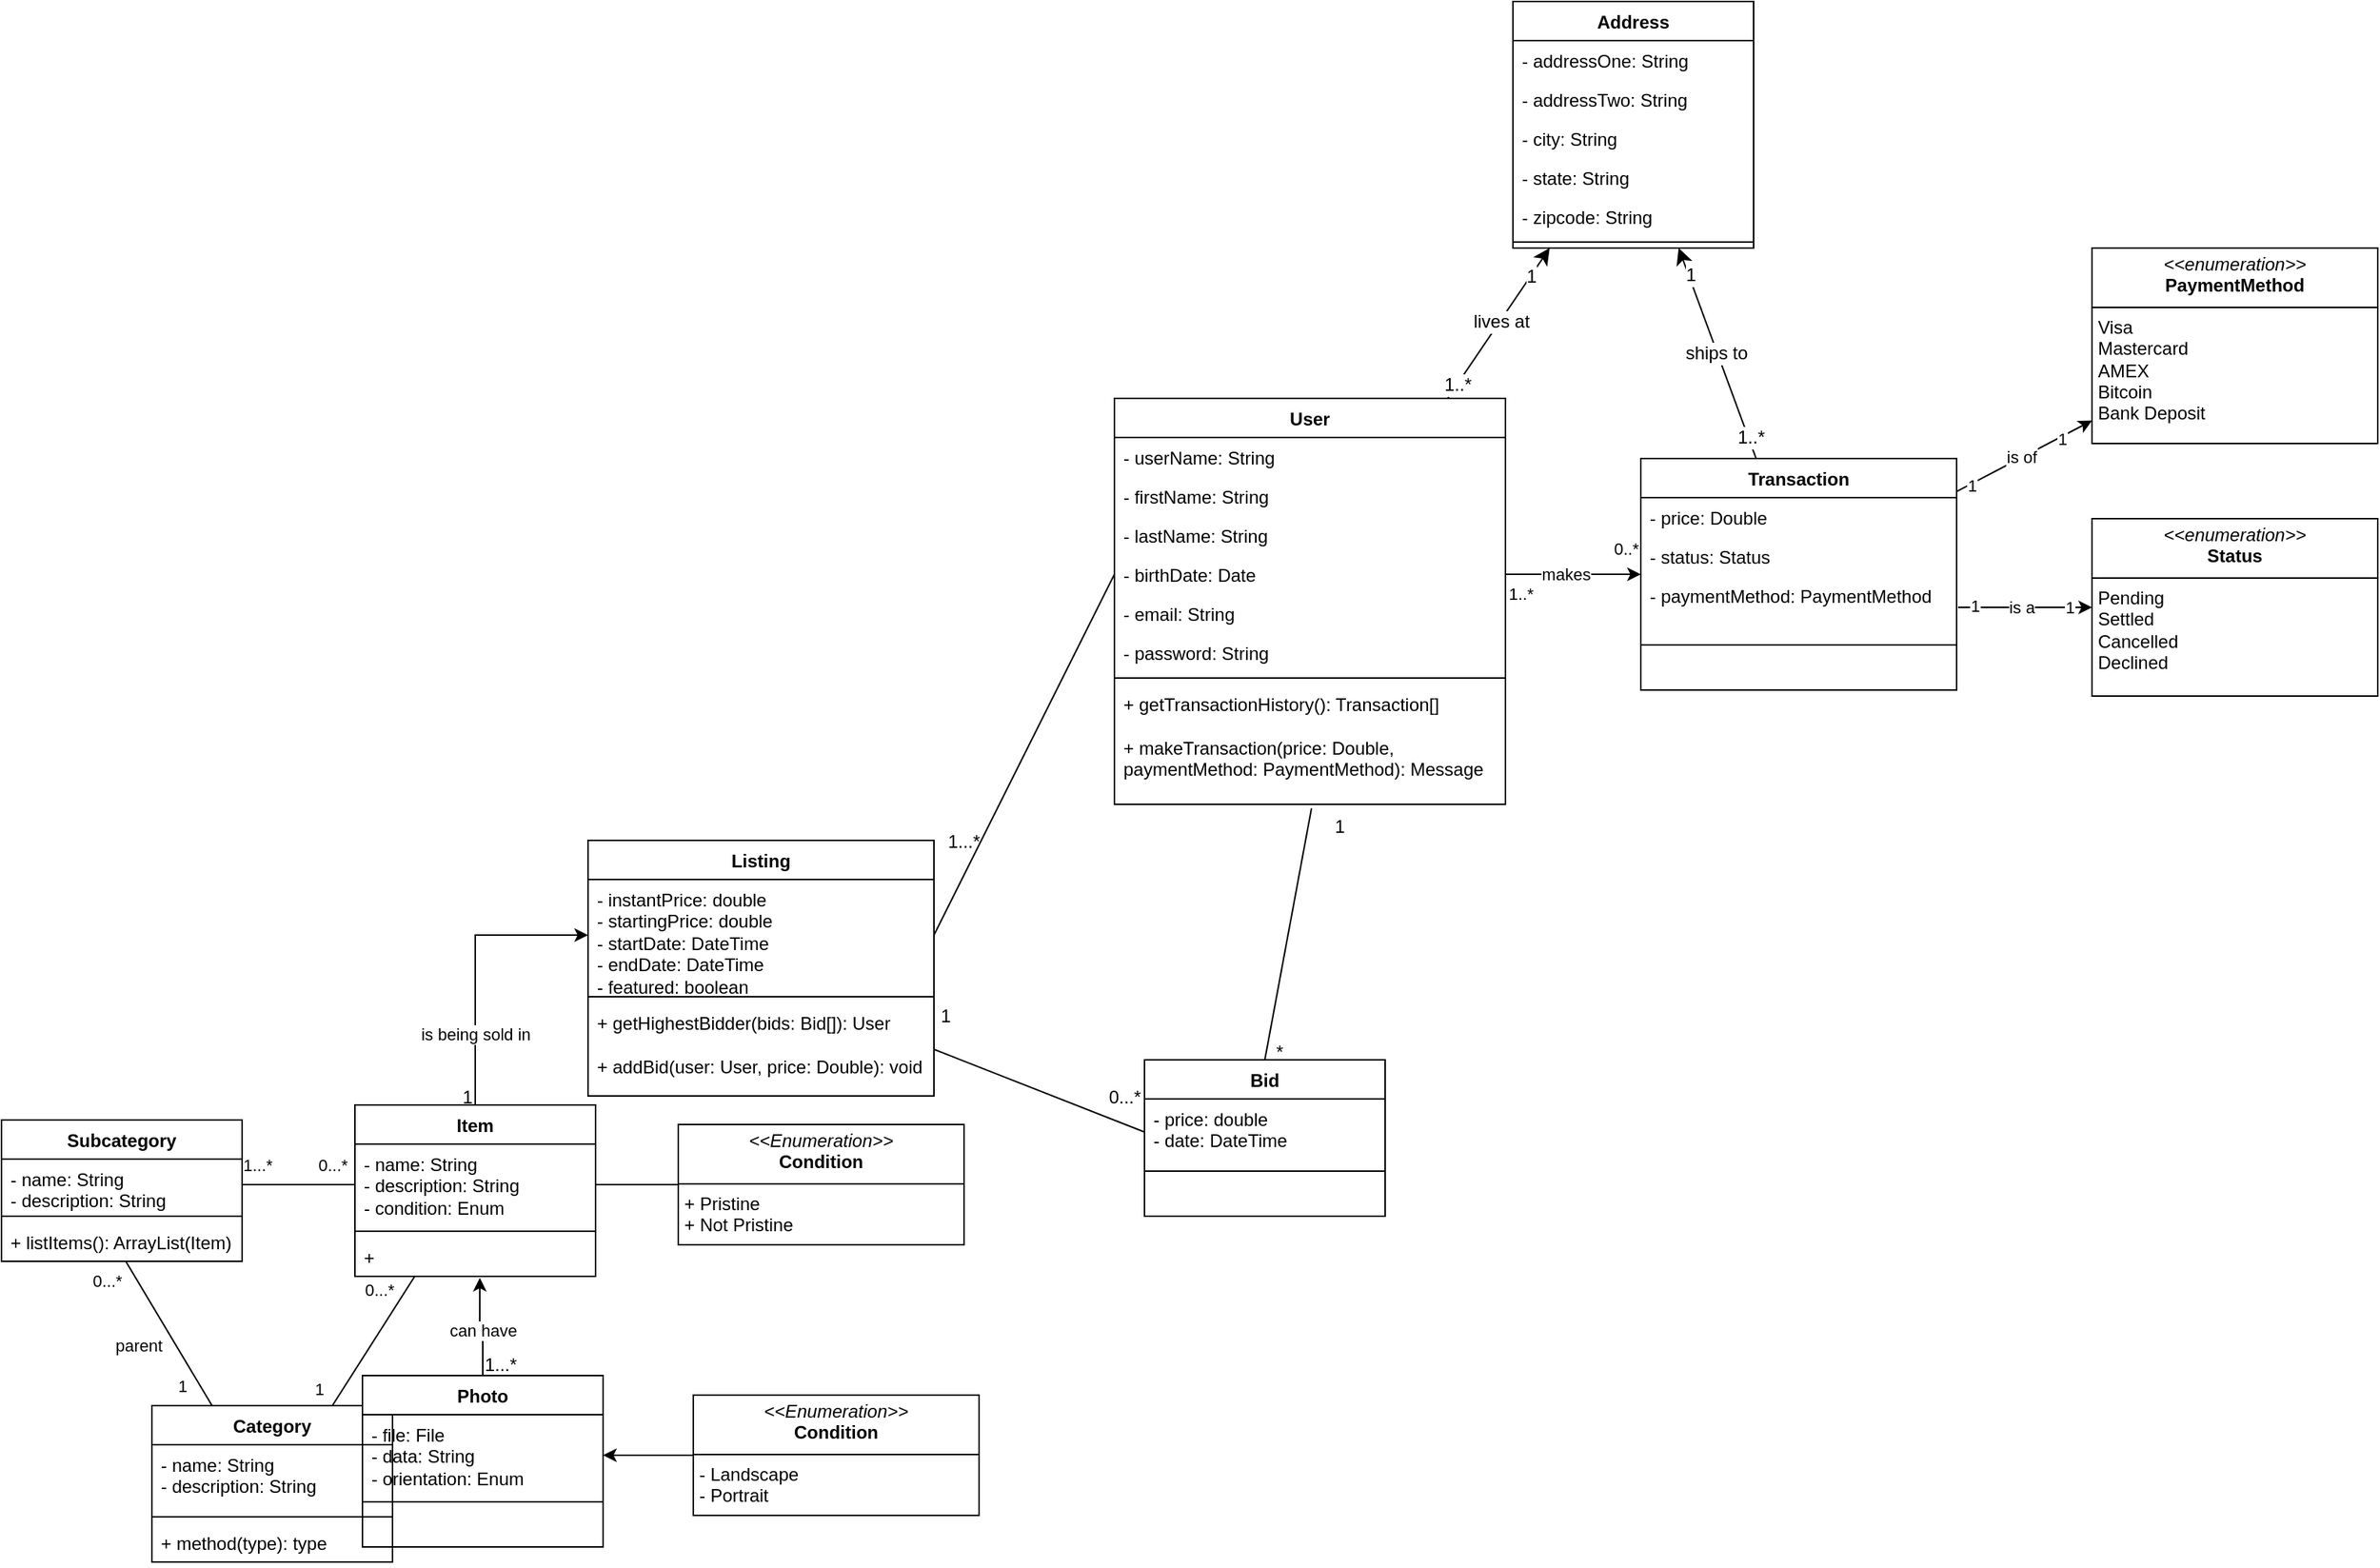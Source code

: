<mxfile version="26.2.2" pages="2">
  <diagram name="Page-1" id="-QcASyWx7nUbWd6SsHTZ">
    <mxGraphModel dx="1931" dy="1624" grid="1" gridSize="10" guides="1" tooltips="1" connect="1" arrows="1" fold="1" page="1" pageScale="1" pageWidth="850" pageHeight="1100" math="0" shadow="0">
      <root>
        <mxCell id="0" />
        <mxCell id="1" parent="0" />
        <mxCell id="PKLA9fzHe75v1Ey6KslL-6" style="edgeStyle=none;curved=1;rounded=0;orthogonalLoop=1;jettySize=auto;html=1;fontSize=12;startSize=8;endSize=8;" edge="1" parent="1" source="kOR8HxQADKwsiaF2ACUm-1" target="PKLA9fzHe75v1Ey6KslL-1">
          <mxGeometry relative="1" as="geometry" />
        </mxCell>
        <mxCell id="PKLA9fzHe75v1Ey6KslL-7" value="1..*" style="edgeLabel;html=1;align=center;verticalAlign=middle;resizable=0;points=[];fontSize=12;" connectable="0" vertex="1" parent="PKLA9fzHe75v1Ey6KslL-6">
          <mxGeometry x="-0.807" relative="1" as="geometry">
            <mxPoint as="offset" />
          </mxGeometry>
        </mxCell>
        <mxCell id="PKLA9fzHe75v1Ey6KslL-8" value="1" style="edgeLabel;html=1;align=center;verticalAlign=middle;resizable=0;points=[];fontSize=12;" connectable="0" vertex="1" parent="PKLA9fzHe75v1Ey6KslL-6">
          <mxGeometry x="0.818" y="1" relative="1" as="geometry">
            <mxPoint x="-6" y="10" as="offset" />
          </mxGeometry>
        </mxCell>
        <mxCell id="PKLA9fzHe75v1Ey6KslL-9" value="lives at" style="edgeLabel;html=1;align=center;verticalAlign=middle;resizable=0;points=[];fontSize=12;" connectable="0" vertex="1" parent="PKLA9fzHe75v1Ey6KslL-6">
          <mxGeometry x="0.038" relative="1" as="geometry">
            <mxPoint as="offset" />
          </mxGeometry>
        </mxCell>
        <mxCell id="kOR8HxQADKwsiaF2ACUm-1" value="User" style="swimlane;fontStyle=1;align=center;verticalAlign=top;childLayout=stackLayout;horizontal=1;startSize=26;horizontalStack=0;resizeParent=1;resizeParentMax=0;resizeLast=0;collapsible=1;marginBottom=0;whiteSpace=wrap;html=1;" parent="1" vertex="1">
          <mxGeometry y="100" width="260" height="270" as="geometry" />
        </mxCell>
        <mxCell id="kOR8HxQADKwsiaF2ACUm-2" value="- userName: String&lt;span style=&quot;background-color: transparent; color: light-dark(rgb(0, 0, 0), rgb(255, 255, 255));&quot;&gt;&amp;nbsp;&lt;/span&gt;" style="text;strokeColor=none;fillColor=none;align=left;verticalAlign=top;spacingLeft=4;spacingRight=4;overflow=hidden;rotatable=0;points=[[0,0.5],[1,0.5]];portConstraint=eastwest;whiteSpace=wrap;html=1;" parent="kOR8HxQADKwsiaF2ACUm-1" vertex="1">
          <mxGeometry y="26" width="260" height="26" as="geometry" />
        </mxCell>
        <mxCell id="kOR8HxQADKwsiaF2ACUm-5" value="- firstName: String" style="text;strokeColor=none;fillColor=none;align=left;verticalAlign=top;spacingLeft=4;spacingRight=4;overflow=hidden;rotatable=0;points=[[0,0.5],[1,0.5]];portConstraint=eastwest;whiteSpace=wrap;html=1;" parent="kOR8HxQADKwsiaF2ACUm-1" vertex="1">
          <mxGeometry y="52" width="260" height="26" as="geometry" />
        </mxCell>
        <mxCell id="kOR8HxQADKwsiaF2ACUm-6" value="- lastName: String" style="text;strokeColor=none;fillColor=none;align=left;verticalAlign=top;spacingLeft=4;spacingRight=4;overflow=hidden;rotatable=0;points=[[0,0.5],[1,0.5]];portConstraint=eastwest;whiteSpace=wrap;html=1;" parent="kOR8HxQADKwsiaF2ACUm-1" vertex="1">
          <mxGeometry y="78" width="260" height="26" as="geometry" />
        </mxCell>
        <mxCell id="kOR8HxQADKwsiaF2ACUm-7" value="- birthDate: Date" style="text;strokeColor=none;fillColor=none;align=left;verticalAlign=top;spacingLeft=4;spacingRight=4;overflow=hidden;rotatable=0;points=[[0,0.5],[1,0.5]];portConstraint=eastwest;whiteSpace=wrap;html=1;" parent="kOR8HxQADKwsiaF2ACUm-1" vertex="1">
          <mxGeometry y="104" width="260" height="26" as="geometry" />
        </mxCell>
        <mxCell id="kOR8HxQADKwsiaF2ACUm-8" value="- email: String" style="text;strokeColor=none;fillColor=none;align=left;verticalAlign=top;spacingLeft=4;spacingRight=4;overflow=hidden;rotatable=0;points=[[0,0.5],[1,0.5]];portConstraint=eastwest;whiteSpace=wrap;html=1;" parent="kOR8HxQADKwsiaF2ACUm-1" vertex="1">
          <mxGeometry y="130" width="260" height="26" as="geometry" />
        </mxCell>
        <mxCell id="kOR8HxQADKwsiaF2ACUm-9" value="- password: String" style="text;strokeColor=none;fillColor=none;align=left;verticalAlign=top;spacingLeft=4;spacingRight=4;overflow=hidden;rotatable=0;points=[[0,0.5],[1,0.5]];portConstraint=eastwest;whiteSpace=wrap;html=1;" parent="kOR8HxQADKwsiaF2ACUm-1" vertex="1">
          <mxGeometry y="156" width="260" height="26" as="geometry" />
        </mxCell>
        <mxCell id="kOR8HxQADKwsiaF2ACUm-3" value="" style="line;strokeWidth=1;fillColor=none;align=left;verticalAlign=middle;spacingTop=-1;spacingLeft=3;spacingRight=3;rotatable=0;labelPosition=right;points=[];portConstraint=eastwest;strokeColor=inherit;" parent="kOR8HxQADKwsiaF2ACUm-1" vertex="1">
          <mxGeometry y="182" width="260" height="8" as="geometry" />
        </mxCell>
        <mxCell id="kOR8HxQADKwsiaF2ACUm-4" value="+ getTransactionHistory(): Transaction[]&lt;div&gt;&lt;br&gt;&lt;/div&gt;&lt;div&gt;+ makeTransaction(price: Double, paymentMethod: PaymentMethod): Message&lt;/div&gt;" style="text;strokeColor=none;fillColor=none;align=left;verticalAlign=top;spacingLeft=4;spacingRight=4;overflow=hidden;rotatable=0;points=[[0,0.5],[1,0.5]];portConstraint=eastwest;whiteSpace=wrap;html=1;" parent="kOR8HxQADKwsiaF2ACUm-1" vertex="1">
          <mxGeometry y="190" width="260" height="80" as="geometry" />
        </mxCell>
        <mxCell id="MBroRbIz535nzg0Jd982-1" value="Listing" style="swimlane;fontStyle=1;align=center;verticalAlign=top;childLayout=stackLayout;horizontal=1;startSize=26;horizontalStack=0;resizeParent=1;resizeParentMax=0;resizeLast=0;collapsible=1;marginBottom=0;whiteSpace=wrap;html=1;" parent="1" vertex="1">
          <mxGeometry x="-350" y="394" width="230" height="170" as="geometry" />
        </mxCell>
        <mxCell id="MBroRbIz535nzg0Jd982-2" value="- instantPrice: double&lt;div&gt;- startingPrice: double&lt;/div&gt;&lt;div&gt;- startDate: DateTime&lt;/div&gt;&lt;div&gt;- endDate: DateTime&lt;/div&gt;&lt;div&gt;- featured: boolean&lt;/div&gt;" style="text;strokeColor=none;fillColor=none;align=left;verticalAlign=top;spacingLeft=4;spacingRight=4;overflow=hidden;rotatable=0;points=[[0,0.5],[1,0.5]];portConstraint=eastwest;whiteSpace=wrap;html=1;" parent="MBroRbIz535nzg0Jd982-1" vertex="1">
          <mxGeometry y="26" width="230" height="74" as="geometry" />
        </mxCell>
        <mxCell id="MBroRbIz535nzg0Jd982-3" value="" style="line;strokeWidth=1;fillColor=none;align=left;verticalAlign=middle;spacingTop=-1;spacingLeft=3;spacingRight=3;rotatable=0;labelPosition=right;points=[];portConstraint=eastwest;strokeColor=inherit;" parent="MBroRbIz535nzg0Jd982-1" vertex="1">
          <mxGeometry y="100" width="230" height="8" as="geometry" />
        </mxCell>
        <mxCell id="MBroRbIz535nzg0Jd982-4" value="+ getHighestBidder(bids: Bid[]): User&lt;div&gt;&lt;br&gt;&lt;/div&gt;&lt;div&gt;+ addBid(user: User, price: Double): void&lt;/div&gt;" style="text;strokeColor=none;fillColor=none;align=left;verticalAlign=top;spacingLeft=4;spacingRight=4;overflow=hidden;rotatable=0;points=[[0,0.5],[1,0.5]];portConstraint=eastwest;whiteSpace=wrap;html=1;" parent="MBroRbIz535nzg0Jd982-1" vertex="1">
          <mxGeometry y="108" width="230" height="62" as="geometry" />
        </mxCell>
        <mxCell id="kOR8HxQADKwsiaF2ACUm-29" style="rounded=0;orthogonalLoop=1;jettySize=auto;html=1;" parent="1" source="kOR8HxQADKwsiaF2ACUm-10" target="kOR8HxQADKwsiaF2ACUm-28" edge="1">
          <mxGeometry relative="1" as="geometry" />
        </mxCell>
        <mxCell id="kOR8HxQADKwsiaF2ACUm-30" value="is of" style="edgeLabel;html=1;align=center;verticalAlign=middle;resizable=0;points=[];" parent="kOR8HxQADKwsiaF2ACUm-29" vertex="1" connectable="0">
          <mxGeometry x="-0.044" y="1" relative="1" as="geometry">
            <mxPoint as="offset" />
          </mxGeometry>
        </mxCell>
        <mxCell id="kOR8HxQADKwsiaF2ACUm-31" value="1" style="edgeLabel;html=1;align=center;verticalAlign=middle;resizable=0;points=[];" parent="kOR8HxQADKwsiaF2ACUm-29" vertex="1" connectable="0">
          <mxGeometry x="-0.798" y="-1" relative="1" as="geometry">
            <mxPoint as="offset" />
          </mxGeometry>
        </mxCell>
        <mxCell id="kOR8HxQADKwsiaF2ACUm-32" value="1" style="edgeLabel;html=1;align=center;verticalAlign=middle;resizable=0;points=[];" parent="kOR8HxQADKwsiaF2ACUm-29" vertex="1" connectable="0">
          <mxGeometry x="0.532" y="-1" relative="1" as="geometry">
            <mxPoint as="offset" />
          </mxGeometry>
        </mxCell>
        <mxCell id="pcqhtkwAQPP9VnpFvyIt-1" value="Subcategory" style="swimlane;fontStyle=1;align=center;verticalAlign=top;childLayout=stackLayout;horizontal=1;startSize=26;horizontalStack=0;resizeParent=1;resizeParentMax=0;resizeLast=0;collapsible=1;marginBottom=0;whiteSpace=wrap;html=1;" parent="1" vertex="1">
          <mxGeometry x="-740" y="580" width="160" height="94" as="geometry" />
        </mxCell>
        <mxCell id="pcqhtkwAQPP9VnpFvyIt-2" value="- name: String&lt;div&gt;- description: String&lt;/div&gt;" style="text;strokeColor=none;fillColor=none;align=left;verticalAlign=top;spacingLeft=4;spacingRight=4;overflow=hidden;rotatable=0;points=[[0,0.5],[1,0.5]];portConstraint=eastwest;whiteSpace=wrap;html=1;" parent="pcqhtkwAQPP9VnpFvyIt-1" vertex="1">
          <mxGeometry y="26" width="160" height="34" as="geometry" />
        </mxCell>
        <mxCell id="pcqhtkwAQPP9VnpFvyIt-3" value="" style="line;strokeWidth=1;fillColor=none;align=left;verticalAlign=middle;spacingTop=-1;spacingLeft=3;spacingRight=3;rotatable=0;labelPosition=right;points=[];portConstraint=eastwest;strokeColor=inherit;" parent="pcqhtkwAQPP9VnpFvyIt-1" vertex="1">
          <mxGeometry y="60" width="160" height="8" as="geometry" />
        </mxCell>
        <mxCell id="pcqhtkwAQPP9VnpFvyIt-4" value="+ listItems(): ArrayList(Item)" style="text;strokeColor=none;fillColor=none;align=left;verticalAlign=top;spacingLeft=4;spacingRight=4;overflow=hidden;rotatable=0;points=[[0,0.5],[1,0.5]];portConstraint=eastwest;whiteSpace=wrap;html=1;" parent="pcqhtkwAQPP9VnpFvyIt-1" vertex="1">
          <mxGeometry y="68" width="160" height="26" as="geometry" />
        </mxCell>
        <mxCell id="PKLA9fzHe75v1Ey6KslL-5" style="edgeStyle=none;curved=1;rounded=0;orthogonalLoop=1;jettySize=auto;html=1;fontSize=12;startSize=8;endSize=8;" edge="1" parent="1" source="kOR8HxQADKwsiaF2ACUm-10" target="PKLA9fzHe75v1Ey6KslL-1">
          <mxGeometry relative="1" as="geometry" />
        </mxCell>
        <mxCell id="PKLA9fzHe75v1Ey6KslL-14" value="ships to" style="edgeLabel;html=1;align=center;verticalAlign=middle;resizable=0;points=[];fontSize=12;" connectable="0" vertex="1" parent="PKLA9fzHe75v1Ey6KslL-5">
          <mxGeometry x="0.021" y="2" relative="1" as="geometry">
            <mxPoint x="1" as="offset" />
          </mxGeometry>
        </mxCell>
        <mxCell id="PKLA9fzHe75v1Ey6KslL-15" value="1" style="edgeLabel;html=1;align=center;verticalAlign=middle;resizable=0;points=[];fontSize=12;" connectable="0" vertex="1" parent="PKLA9fzHe75v1Ey6KslL-5">
          <mxGeometry x="0.735" y="-1" relative="1" as="geometry">
            <mxPoint as="offset" />
          </mxGeometry>
        </mxCell>
        <mxCell id="PKLA9fzHe75v1Ey6KslL-16" value="1..*" style="edgeLabel;html=1;align=center;verticalAlign=middle;resizable=0;points=[];fontSize=12;" connectable="0" vertex="1" parent="PKLA9fzHe75v1Ey6KslL-5">
          <mxGeometry x="-0.798" y="-1" relative="1" as="geometry">
            <mxPoint as="offset" />
          </mxGeometry>
        </mxCell>
        <mxCell id="kOR8HxQADKwsiaF2ACUm-10" value="Transaction" style="swimlane;fontStyle=1;align=center;verticalAlign=top;childLayout=stackLayout;horizontal=1;startSize=26;horizontalStack=0;resizeParent=1;resizeParentMax=0;resizeLast=0;collapsible=1;marginBottom=0;whiteSpace=wrap;html=1;" parent="1" vertex="1">
          <mxGeometry x="350" y="140" width="210" height="154" as="geometry" />
        </mxCell>
        <mxCell id="kOR8HxQADKwsiaF2ACUm-11" value="- price: Double" style="text;strokeColor=none;fillColor=none;align=left;verticalAlign=top;spacingLeft=4;spacingRight=4;overflow=hidden;rotatable=0;points=[[0,0.5],[1,0.5]];portConstraint=eastwest;whiteSpace=wrap;html=1;" parent="kOR8HxQADKwsiaF2ACUm-10" vertex="1">
          <mxGeometry y="26" width="210" height="26" as="geometry" />
        </mxCell>
        <mxCell id="kOR8HxQADKwsiaF2ACUm-14" value="- status: Status" style="text;strokeColor=none;fillColor=none;align=left;verticalAlign=top;spacingLeft=4;spacingRight=4;overflow=hidden;rotatable=0;points=[[0,0.5],[1,0.5]];portConstraint=eastwest;whiteSpace=wrap;html=1;" parent="kOR8HxQADKwsiaF2ACUm-10" vertex="1">
          <mxGeometry y="52" width="210" height="26" as="geometry" />
        </mxCell>
        <mxCell id="kOR8HxQADKwsiaF2ACUm-27" value="- paymentMethod: PaymentMethod" style="text;strokeColor=none;fillColor=none;align=left;verticalAlign=top;spacingLeft=4;spacingRight=4;overflow=hidden;rotatable=0;points=[[0,0.5],[1,0.5]];portConstraint=eastwest;whiteSpace=wrap;html=1;" parent="kOR8HxQADKwsiaF2ACUm-10" vertex="1">
          <mxGeometry y="78" width="210" height="42" as="geometry" />
        </mxCell>
        <mxCell id="kOR8HxQADKwsiaF2ACUm-12" value="" style="line;strokeWidth=1;fillColor=none;align=left;verticalAlign=middle;spacingTop=-1;spacingLeft=3;spacingRight=3;rotatable=0;labelPosition=right;points=[];portConstraint=eastwest;strokeColor=inherit;" parent="kOR8HxQADKwsiaF2ACUm-10" vertex="1">
          <mxGeometry y="120" width="210" height="8" as="geometry" />
        </mxCell>
        <mxCell id="kOR8HxQADKwsiaF2ACUm-13" value="&lt;div&gt;&lt;br&gt;&lt;/div&gt;&lt;div&gt;&lt;br&gt;&lt;/div&gt;" style="text;strokeColor=none;fillColor=none;align=left;verticalAlign=top;spacingLeft=4;spacingRight=4;overflow=hidden;rotatable=0;points=[[0,0.5],[1,0.5]];portConstraint=eastwest;whiteSpace=wrap;html=1;" parent="kOR8HxQADKwsiaF2ACUm-10" vertex="1">
          <mxGeometry y="128" width="210" height="26" as="geometry" />
        </mxCell>
        <mxCell id="MBroRbIz535nzg0Jd982-5" value="Bid" style="swimlane;fontStyle=1;align=center;verticalAlign=top;childLayout=stackLayout;horizontal=1;startSize=26;horizontalStack=0;resizeParent=1;resizeParentMax=0;resizeLast=0;collapsible=1;marginBottom=0;whiteSpace=wrap;html=1;" parent="1" vertex="1">
          <mxGeometry x="20" y="540" width="160" height="104" as="geometry" />
        </mxCell>
        <mxCell id="MBroRbIz535nzg0Jd982-6" value="- price: double&lt;div&gt;- date: DateTime&lt;/div&gt;" style="text;strokeColor=none;fillColor=none;align=left;verticalAlign=top;spacingLeft=4;spacingRight=4;overflow=hidden;rotatable=0;points=[[0,0.5],[1,0.5]];portConstraint=eastwest;whiteSpace=wrap;html=1;" parent="MBroRbIz535nzg0Jd982-5" vertex="1">
          <mxGeometry y="26" width="160" height="44" as="geometry" />
        </mxCell>
        <mxCell id="MBroRbIz535nzg0Jd982-7" value="" style="line;strokeWidth=1;fillColor=none;align=left;verticalAlign=middle;spacingTop=-1;spacingLeft=3;spacingRight=3;rotatable=0;labelPosition=right;points=[];portConstraint=eastwest;strokeColor=inherit;" parent="MBroRbIz535nzg0Jd982-5" vertex="1">
          <mxGeometry y="70" width="160" height="8" as="geometry" />
        </mxCell>
        <mxCell id="MBroRbIz535nzg0Jd982-8" value="&lt;br&gt;&lt;div&gt;&lt;br&gt;&lt;/div&gt;" style="text;strokeColor=none;fillColor=none;align=left;verticalAlign=top;spacingLeft=4;spacingRight=4;overflow=hidden;rotatable=0;points=[[0,0.5],[1,0.5]];portConstraint=eastwest;whiteSpace=wrap;html=1;" parent="MBroRbIz535nzg0Jd982-5" vertex="1">
          <mxGeometry y="78" width="160" height="26" as="geometry" />
        </mxCell>
        <mxCell id="kOR8HxQADKwsiaF2ACUm-19" value="&lt;p style=&quot;margin:0px;margin-top:4px;text-align:center;&quot;&gt;&lt;i&gt;&amp;lt;&amp;lt;enumeration&amp;gt;&amp;gt;&lt;/i&gt;&lt;br&gt;&lt;b&gt;Status&lt;/b&gt;&lt;/p&gt;&lt;hr size=&quot;1&quot; style=&quot;border-style:solid;&quot;&gt;&lt;p style=&quot;margin:0px;margin-left:4px;&quot;&gt;Pending&lt;/p&gt;&lt;p style=&quot;margin:0px;margin-left:4px;&quot;&gt;Settled&lt;/p&gt;&lt;p style=&quot;margin:0px;margin-left:4px;&quot;&gt;Cancelled&lt;/p&gt;&lt;p style=&quot;margin:0px;margin-left:4px;&quot;&gt;Declined&lt;/p&gt;&lt;p style=&quot;margin:0px;margin-left:4px;&quot;&gt;&lt;br&gt;&lt;/p&gt;&lt;p style=&quot;margin:0px;margin-left:4px;&quot;&gt;&lt;br&gt;&lt;/p&gt;" style="verticalAlign=top;align=left;overflow=fill;html=1;whiteSpace=wrap;" parent="1" vertex="1">
          <mxGeometry x="650" y="180" width="190" height="118" as="geometry" />
        </mxCell>
        <mxCell id="pcqhtkwAQPP9VnpFvyIt-5" value="Item" style="swimlane;fontStyle=1;align=center;verticalAlign=top;childLayout=stackLayout;horizontal=1;startSize=26;horizontalStack=0;resizeParent=1;resizeParentMax=0;resizeLast=0;collapsible=1;marginBottom=0;whiteSpace=wrap;html=1;" parent="1" vertex="1">
          <mxGeometry x="-505" y="570" width="160" height="114" as="geometry" />
        </mxCell>
        <mxCell id="pcqhtkwAQPP9VnpFvyIt-6" value="- name: String&lt;div&gt;- description: String&lt;/div&gt;&lt;div&gt;- condition: Enum&lt;/div&gt;" style="text;strokeColor=none;fillColor=none;align=left;verticalAlign=top;spacingLeft=4;spacingRight=4;overflow=hidden;rotatable=0;points=[[0,0.5],[1,0.5]];portConstraint=eastwest;whiteSpace=wrap;html=1;" parent="pcqhtkwAQPP9VnpFvyIt-5" vertex="1">
          <mxGeometry y="26" width="160" height="54" as="geometry" />
        </mxCell>
        <mxCell id="pcqhtkwAQPP9VnpFvyIt-7" value="" style="line;strokeWidth=1;fillColor=none;align=left;verticalAlign=middle;spacingTop=-1;spacingLeft=3;spacingRight=3;rotatable=0;labelPosition=right;points=[];portConstraint=eastwest;strokeColor=inherit;" parent="pcqhtkwAQPP9VnpFvyIt-5" vertex="1">
          <mxGeometry y="80" width="160" height="8" as="geometry" />
        </mxCell>
        <mxCell id="pcqhtkwAQPP9VnpFvyIt-8" value="+" style="text;strokeColor=none;fillColor=none;align=left;verticalAlign=top;spacingLeft=4;spacingRight=4;overflow=hidden;rotatable=0;points=[[0,0.5],[1,0.5]];portConstraint=eastwest;whiteSpace=wrap;html=1;" parent="pcqhtkwAQPP9VnpFvyIt-5" vertex="1">
          <mxGeometry y="88" width="160" height="26" as="geometry" />
        </mxCell>
        <mxCell id="kOR8HxQADKwsiaF2ACUm-20" style="rounded=0;orthogonalLoop=1;jettySize=auto;html=1;" parent="1" source="kOR8HxQADKwsiaF2ACUm-7" target="kOR8HxQADKwsiaF2ACUm-10" edge="1">
          <mxGeometry relative="1" as="geometry" />
        </mxCell>
        <mxCell id="kOR8HxQADKwsiaF2ACUm-33" value="makes" style="edgeLabel;html=1;align=center;verticalAlign=middle;resizable=0;points=[];" parent="kOR8HxQADKwsiaF2ACUm-20" vertex="1" connectable="0">
          <mxGeometry x="-0.153" y="-2" relative="1" as="geometry">
            <mxPoint x="2" y="-2" as="offset" />
          </mxGeometry>
        </mxCell>
        <mxCell id="kOR8HxQADKwsiaF2ACUm-34" value="1..*" style="edgeLabel;html=1;align=center;verticalAlign=middle;resizable=0;points=[];" parent="kOR8HxQADKwsiaF2ACUm-20" vertex="1" connectable="0">
          <mxGeometry x="-0.844" y="1" relative="1" as="geometry">
            <mxPoint x="3" y="14" as="offset" />
          </mxGeometry>
        </mxCell>
        <mxCell id="kOR8HxQADKwsiaF2ACUm-35" value="0..*" style="edgeLabel;html=1;align=center;verticalAlign=middle;resizable=0;points=[];" parent="kOR8HxQADKwsiaF2ACUm-20" vertex="1" connectable="0">
          <mxGeometry x="0.557" y="-2" relative="1" as="geometry">
            <mxPoint x="10" y="-19" as="offset" />
          </mxGeometry>
        </mxCell>
        <mxCell id="kOR8HxQADKwsiaF2ACUm-21" style="rounded=0;orthogonalLoop=1;jettySize=auto;html=1;" parent="1" target="kOR8HxQADKwsiaF2ACUm-19" edge="1">
          <mxGeometry relative="1" as="geometry">
            <mxPoint x="561" y="239" as="sourcePoint" />
          </mxGeometry>
        </mxCell>
        <mxCell id="kOR8HxQADKwsiaF2ACUm-22" value="is a" style="edgeLabel;html=1;align=center;verticalAlign=middle;resizable=0;points=[];" parent="kOR8HxQADKwsiaF2ACUm-21" vertex="1" connectable="0">
          <mxGeometry x="-0.197" y="1" relative="1" as="geometry">
            <mxPoint x="6" y="1" as="offset" />
          </mxGeometry>
        </mxCell>
        <mxCell id="kOR8HxQADKwsiaF2ACUm-23" value="1" style="edgeLabel;html=1;align=center;verticalAlign=middle;resizable=0;points=[];" parent="kOR8HxQADKwsiaF2ACUm-21" vertex="1" connectable="0">
          <mxGeometry x="0.656" y="-1" relative="1" as="geometry">
            <mxPoint y="-1" as="offset" />
          </mxGeometry>
        </mxCell>
        <mxCell id="kOR8HxQADKwsiaF2ACUm-24" value="1" style="edgeLabel;html=1;align=center;verticalAlign=middle;resizable=0;points=[];" parent="kOR8HxQADKwsiaF2ACUm-21" vertex="1" connectable="0">
          <mxGeometry x="-0.876" y="2" relative="1" as="geometry">
            <mxPoint x="5" y="1" as="offset" />
          </mxGeometry>
        </mxCell>
        <mxCell id="pcqhtkwAQPP9VnpFvyIt-9" value="" style="endArrow=none;html=1;rounded=0;exitX=1;exitY=0.5;exitDx=0;exitDy=0;entryX=0;entryY=0.5;entryDx=0;entryDy=0;" parent="1" source="pcqhtkwAQPP9VnpFvyIt-2" target="pcqhtkwAQPP9VnpFvyIt-6" edge="1">
          <mxGeometry width="50" height="50" relative="1" as="geometry">
            <mxPoint x="-370" y="590" as="sourcePoint" />
            <mxPoint x="-320" y="540" as="targetPoint" />
          </mxGeometry>
        </mxCell>
        <mxCell id="HudxJrogOXMqcGsUcVjN-2" value="1...*" style="edgeLabel;html=1;align=center;verticalAlign=middle;resizable=0;points=[];" parent="pcqhtkwAQPP9VnpFvyIt-9" connectable="0" vertex="1">
          <mxGeometry x="-0.142" y="3" relative="1" as="geometry">
            <mxPoint x="-22" y="-10" as="offset" />
          </mxGeometry>
        </mxCell>
        <mxCell id="HudxJrogOXMqcGsUcVjN-4" value="0...*" style="edgeLabel;html=1;align=center;verticalAlign=middle;resizable=0;points=[];" parent="pcqhtkwAQPP9VnpFvyIt-9" connectable="0" vertex="1">
          <mxGeometry x="0.122" y="-1" relative="1" as="geometry">
            <mxPoint x="18" y="-14" as="offset" />
          </mxGeometry>
        </mxCell>
        <mxCell id="kOR8HxQADKwsiaF2ACUm-28" value="&lt;p style=&quot;margin:0px;margin-top:4px;text-align:center;&quot;&gt;&lt;i&gt;&amp;lt;&amp;lt;enumeration&amp;gt;&amp;gt;&lt;/i&gt;&lt;br&gt;&lt;b&gt;PaymentMethod&lt;/b&gt;&lt;/p&gt;&lt;hr size=&quot;1&quot; style=&quot;border-style:solid;&quot;&gt;&lt;p style=&quot;margin:0px;margin-left:4px;&quot;&gt;Visa&lt;/p&gt;&lt;p style=&quot;margin:0px;margin-left:4px;&quot;&gt;Mastercard&lt;/p&gt;&lt;p style=&quot;margin:0px;margin-left:4px;&quot;&gt;AMEX&lt;/p&gt;&lt;p style=&quot;margin:0px;margin-left:4px;&quot;&gt;Bitcoin&lt;/p&gt;&lt;p style=&quot;margin:0px;margin-left:4px;&quot;&gt;Bank Deposit&lt;/p&gt;&lt;p style=&quot;margin:0px;margin-left:4px;&quot;&gt;&lt;br&gt;&lt;/p&gt;&lt;p style=&quot;margin:0px;margin-left:4px;&quot;&gt;&lt;br&gt;&lt;/p&gt;" style="verticalAlign=top;align=left;overflow=fill;html=1;whiteSpace=wrap;" parent="1" vertex="1">
          <mxGeometry x="650" width="190" height="130" as="geometry" />
        </mxCell>
        <mxCell id="HudxJrogOXMqcGsUcVjN-1" value="&lt;p style=&quot;margin:0px;margin-top:4px;text-align:center;&quot;&gt;&lt;i&gt;&amp;lt;&amp;lt;Enumeration&amp;gt;&amp;gt;&lt;/i&gt;&lt;br&gt;&lt;b&gt;Condition&lt;/b&gt;&lt;/p&gt;&lt;hr size=&quot;1&quot; style=&quot;border-style:solid;&quot;&gt;&lt;p style=&quot;margin:0px;margin-left:4px;&quot;&gt;+ Pristine&lt;br&gt;+ Not Pristine&lt;/p&gt;" style="verticalAlign=top;align=left;overflow=fill;html=1;whiteSpace=wrap;" parent="1" vertex="1">
          <mxGeometry x="-290" y="583" width="190" height="80" as="geometry" />
        </mxCell>
        <mxCell id="MBroRbIz535nzg0Jd982-23" value="" style="group" parent="1" connectable="0" vertex="1">
          <mxGeometry x="-142" y="496" width="179" height="84" as="geometry" />
        </mxCell>
        <mxCell id="MBroRbIz535nzg0Jd982-18" value="" style="group" parent="MBroRbIz535nzg0Jd982-23" connectable="0" vertex="1">
          <mxGeometry width="60" height="30" as="geometry" />
        </mxCell>
        <mxCell id="MBroRbIz535nzg0Jd982-17" value="1" style="text;html=1;align=center;verticalAlign=middle;whiteSpace=wrap;rounded=0;" parent="MBroRbIz535nzg0Jd982-18" vertex="1">
          <mxGeometry width="60" height="30" as="geometry" />
        </mxCell>
        <mxCell id="MBroRbIz535nzg0Jd982-22" value="0...*" style="text;html=1;align=center;verticalAlign=middle;whiteSpace=wrap;rounded=0;" parent="MBroRbIz535nzg0Jd982-23" vertex="1">
          <mxGeometry x="119" y="54" width="60" height="30" as="geometry" />
        </mxCell>
        <mxCell id="HudxJrogOXMqcGsUcVjN-5" value="" style="endArrow=none;html=1;rounded=0;entryX=0;entryY=0.5;entryDx=0;entryDy=0;exitX=1;exitY=0.5;exitDx=0;exitDy=0;" parent="1" source="pcqhtkwAQPP9VnpFvyIt-6" target="HudxJrogOXMqcGsUcVjN-1" edge="1">
          <mxGeometry width="50" height="50" relative="1" as="geometry">
            <mxPoint x="-360" y="580" as="sourcePoint" />
            <mxPoint x="-310" y="530" as="targetPoint" />
          </mxGeometry>
        </mxCell>
        <mxCell id="MBroRbIz535nzg0Jd982-14" value="" style="endArrow=none;html=1;rounded=0;entryX=1;entryY=0.5;entryDx=0;entryDy=0;exitX=0;exitY=0.5;exitDx=0;exitDy=0;" parent="1" source="MBroRbIz535nzg0Jd982-6" target="MBroRbIz535nzg0Jd982-4" edge="1">
          <mxGeometry width="50" height="50" relative="1" as="geometry">
            <mxPoint x="-80" y="160" as="sourcePoint" />
            <mxPoint x="-30" y="110" as="targetPoint" />
          </mxGeometry>
        </mxCell>
        <mxCell id="MBroRbIz535nzg0Jd982-16" value="" style="endArrow=none;html=1;rounded=0;entryX=0.5;entryY=0;entryDx=0;entryDy=0;exitX=0.504;exitY=1.034;exitDx=0;exitDy=0;exitPerimeter=0;" parent="1" source="kOR8HxQADKwsiaF2ACUm-4" target="MBroRbIz535nzg0Jd982-5" edge="1">
          <mxGeometry width="50" height="50" relative="1" as="geometry">
            <mxPoint x="260.16" y="404.414" as="sourcePoint" />
            <mxPoint x="-30" y="110" as="targetPoint" />
          </mxGeometry>
        </mxCell>
        <mxCell id="MBroRbIz535nzg0Jd982-15" value="" style="endArrow=none;html=1;rounded=0;exitX=1;exitY=0.5;exitDx=0;exitDy=0;entryX=0;entryY=0.5;entryDx=0;entryDy=0;" parent="1" source="MBroRbIz535nzg0Jd982-2" target="kOR8HxQADKwsiaF2ACUm-7" edge="1">
          <mxGeometry width="50" height="50" relative="1" as="geometry">
            <mxPoint x="530" y="360" as="sourcePoint" />
            <mxPoint x="180" y="453" as="targetPoint" />
          </mxGeometry>
        </mxCell>
        <mxCell id="MBroRbIz535nzg0Jd982-24" value="1" style="text;html=1;align=center;verticalAlign=middle;whiteSpace=wrap;rounded=0;" parent="1" vertex="1">
          <mxGeometry x="120" y="370" width="60" height="30" as="geometry" />
        </mxCell>
        <mxCell id="MBroRbIz535nzg0Jd982-25" value="*" style="text;html=1;align=center;verticalAlign=middle;whiteSpace=wrap;rounded=0;" parent="1" vertex="1">
          <mxGeometry x="80" y="520" width="60" height="30" as="geometry" />
        </mxCell>
        <mxCell id="EjZ2kftKdi1x26g_Ny5s-1" value="1...*" style="text;html=1;align=center;verticalAlign=middle;whiteSpace=wrap;rounded=0;" parent="1" vertex="1">
          <mxGeometry x="-130" y="380" width="60" height="30" as="geometry" />
        </mxCell>
        <mxCell id="EjZ2kftKdi1x26g_Ny5s-9" value="" style="group" parent="1" connectable="0" vertex="1">
          <mxGeometry x="-460" y="550" width="60" height="30" as="geometry" />
        </mxCell>
        <mxCell id="EjZ2kftKdi1x26g_Ny5s-8" value="1" style="text;html=1;align=center;verticalAlign=middle;whiteSpace=wrap;rounded=0;" parent="EjZ2kftKdi1x26g_Ny5s-9" vertex="1">
          <mxGeometry width="60" height="30" as="geometry" />
        </mxCell>
        <mxCell id="EjZ2kftKdi1x26g_Ny5s-6" style="edgeStyle=orthogonalEdgeStyle;rounded=0;orthogonalLoop=1;jettySize=auto;html=1;entryX=0;entryY=0.5;entryDx=0;entryDy=0;" parent="1" source="pcqhtkwAQPP9VnpFvyIt-5" target="MBroRbIz535nzg0Jd982-2" edge="1">
          <mxGeometry relative="1" as="geometry" />
        </mxCell>
        <mxCell id="EjZ2kftKdi1x26g_Ny5s-7" value="is being sold in" style="edgeLabel;html=1;align=center;verticalAlign=middle;resizable=0;points=[];" parent="EjZ2kftKdi1x26g_Ny5s-6" connectable="0" vertex="1">
          <mxGeometry x="-0.494" relative="1" as="geometry">
            <mxPoint as="offset" />
          </mxGeometry>
        </mxCell>
        <mxCell id="d7xx6VgbpNunx4EGtuH5-1" value="Category" style="swimlane;fontStyle=1;align=center;verticalAlign=top;childLayout=stackLayout;horizontal=1;startSize=26;horizontalStack=0;resizeParent=1;resizeParentMax=0;resizeLast=0;collapsible=1;marginBottom=0;whiteSpace=wrap;html=1;" vertex="1" parent="1">
          <mxGeometry x="-640" y="770" width="160" height="104" as="geometry" />
        </mxCell>
        <mxCell id="d7xx6VgbpNunx4EGtuH5-2" value="- name: String&lt;div&gt;- description: String&lt;/div&gt;" style="text;strokeColor=none;fillColor=none;align=left;verticalAlign=top;spacingLeft=4;spacingRight=4;overflow=hidden;rotatable=0;points=[[0,0.5],[1,0.5]];portConstraint=eastwest;whiteSpace=wrap;html=1;" vertex="1" parent="d7xx6VgbpNunx4EGtuH5-1">
          <mxGeometry y="26" width="160" height="44" as="geometry" />
        </mxCell>
        <mxCell id="d7xx6VgbpNunx4EGtuH5-3" value="" style="line;strokeWidth=1;fillColor=none;align=left;verticalAlign=middle;spacingTop=-1;spacingLeft=3;spacingRight=3;rotatable=0;labelPosition=right;points=[];portConstraint=eastwest;strokeColor=inherit;" vertex="1" parent="d7xx6VgbpNunx4EGtuH5-1">
          <mxGeometry y="70" width="160" height="8" as="geometry" />
        </mxCell>
        <mxCell id="d7xx6VgbpNunx4EGtuH5-4" value="+ method(type): type" style="text;strokeColor=none;fillColor=none;align=left;verticalAlign=top;spacingLeft=4;spacingRight=4;overflow=hidden;rotatable=0;points=[[0,0.5],[1,0.5]];portConstraint=eastwest;whiteSpace=wrap;html=1;" vertex="1" parent="d7xx6VgbpNunx4EGtuH5-1">
          <mxGeometry y="78" width="160" height="26" as="geometry" />
        </mxCell>
        <mxCell id="PKLA9fzHe75v1Ey6KslL-1" value="Address" style="swimlane;fontStyle=1;align=center;verticalAlign=top;childLayout=stackLayout;horizontal=1;startSize=26;horizontalStack=0;resizeParent=1;resizeParentMax=0;resizeLast=0;collapsible=1;marginBottom=0;whiteSpace=wrap;html=1;" vertex="1" parent="1">
          <mxGeometry x="265" y="-164" width="160" height="164" as="geometry" />
        </mxCell>
        <mxCell id="PKLA9fzHe75v1Ey6KslL-2" value="- addressOne: String" style="text;strokeColor=none;fillColor=none;align=left;verticalAlign=top;spacingLeft=4;spacingRight=4;overflow=hidden;rotatable=0;points=[[0,0.5],[1,0.5]];portConstraint=eastwest;whiteSpace=wrap;html=1;" vertex="1" parent="PKLA9fzHe75v1Ey6KslL-1">
          <mxGeometry y="26" width="160" height="26" as="geometry" />
        </mxCell>
        <mxCell id="PKLA9fzHe75v1Ey6KslL-10" value="- addressTwo: String" style="text;strokeColor=none;fillColor=none;align=left;verticalAlign=top;spacingLeft=4;spacingRight=4;overflow=hidden;rotatable=0;points=[[0,0.5],[1,0.5]];portConstraint=eastwest;whiteSpace=wrap;html=1;" vertex="1" parent="PKLA9fzHe75v1Ey6KslL-1">
          <mxGeometry y="52" width="160" height="26" as="geometry" />
        </mxCell>
        <mxCell id="PKLA9fzHe75v1Ey6KslL-12" value="- city: String" style="text;strokeColor=none;fillColor=none;align=left;verticalAlign=top;spacingLeft=4;spacingRight=4;overflow=hidden;rotatable=0;points=[[0,0.5],[1,0.5]];portConstraint=eastwest;whiteSpace=wrap;html=1;" vertex="1" parent="PKLA9fzHe75v1Ey6KslL-1">
          <mxGeometry y="78" width="160" height="26" as="geometry" />
        </mxCell>
        <mxCell id="PKLA9fzHe75v1Ey6KslL-13" value="- state: String" style="text;strokeColor=none;fillColor=none;align=left;verticalAlign=top;spacingLeft=4;spacingRight=4;overflow=hidden;rotatable=0;points=[[0,0.5],[1,0.5]];portConstraint=eastwest;whiteSpace=wrap;html=1;" vertex="1" parent="PKLA9fzHe75v1Ey6KslL-1">
          <mxGeometry y="104" width="160" height="26" as="geometry" />
        </mxCell>
        <mxCell id="PKLA9fzHe75v1Ey6KslL-11" value="- zipcode: String" style="text;strokeColor=none;fillColor=none;align=left;verticalAlign=top;spacingLeft=4;spacingRight=4;overflow=hidden;rotatable=0;points=[[0,0.5],[1,0.5]];portConstraint=eastwest;whiteSpace=wrap;html=1;" vertex="1" parent="PKLA9fzHe75v1Ey6KslL-1">
          <mxGeometry y="130" width="160" height="26" as="geometry" />
        </mxCell>
        <mxCell id="PKLA9fzHe75v1Ey6KslL-3" value="" style="line;strokeWidth=1;fillColor=none;align=left;verticalAlign=middle;spacingTop=-1;spacingLeft=3;spacingRight=3;rotatable=0;labelPosition=right;points=[];portConstraint=eastwest;strokeColor=inherit;" vertex="1" parent="PKLA9fzHe75v1Ey6KslL-1">
          <mxGeometry y="156" width="160" height="8" as="geometry" />
        </mxCell>
        <mxCell id="d7xx6VgbpNunx4EGtuH5-5" value="" style="endArrow=none;html=1;rounded=0;entryX=0.75;entryY=0;entryDx=0;entryDy=0;exitX=0.25;exitY=0.987;exitDx=0;exitDy=0;exitPerimeter=0;" edge="1" parent="1" source="pcqhtkwAQPP9VnpFvyIt-8" target="d7xx6VgbpNunx4EGtuH5-1">
          <mxGeometry width="50" height="50" relative="1" as="geometry">
            <mxPoint x="-460" y="710" as="sourcePoint" />
            <mxPoint x="-260" y="580" as="targetPoint" />
          </mxGeometry>
        </mxCell>
        <mxCell id="d7xx6VgbpNunx4EGtuH5-8" value="0...*" style="edgeLabel;html=1;align=center;verticalAlign=middle;resizable=0;points=[];" vertex="1" connectable="0" parent="d7xx6VgbpNunx4EGtuH5-5">
          <mxGeometry x="-0.798" relative="1" as="geometry">
            <mxPoint x="-19" as="offset" />
          </mxGeometry>
        </mxCell>
        <mxCell id="d7xx6VgbpNunx4EGtuH5-11" value="1" style="edgeLabel;html=1;align=center;verticalAlign=middle;resizable=0;points=[];" vertex="1" connectable="0" parent="d7xx6VgbpNunx4EGtuH5-5">
          <mxGeometry x="0.727" y="1" relative="1" as="geometry">
            <mxPoint x="-18" as="offset" />
          </mxGeometry>
        </mxCell>
        <mxCell id="M-p4rT9qV5GS1yk6jsiD-1" value="Photo" style="swimlane;fontStyle=1;align=center;verticalAlign=top;childLayout=stackLayout;horizontal=1;startSize=26;horizontalStack=0;resizeParent=1;resizeParentMax=0;resizeLast=0;collapsible=1;marginBottom=0;whiteSpace=wrap;html=1;" vertex="1" parent="1">
          <mxGeometry x="-500" y="750" width="160" height="114" as="geometry" />
        </mxCell>
        <mxCell id="M-p4rT9qV5GS1yk6jsiD-2" value="- file: File&lt;div&gt;- data: String&lt;/div&gt;&lt;div&gt;- orientation: Enum&lt;/div&gt;" style="text;strokeColor=none;fillColor=none;align=left;verticalAlign=top;spacingLeft=4;spacingRight=4;overflow=hidden;rotatable=0;points=[[0,0.5],[1,0.5]];portConstraint=eastwest;whiteSpace=wrap;html=1;" vertex="1" parent="M-p4rT9qV5GS1yk6jsiD-1">
          <mxGeometry y="26" width="160" height="54" as="geometry" />
        </mxCell>
        <mxCell id="M-p4rT9qV5GS1yk6jsiD-3" value="" style="line;strokeWidth=1;fillColor=none;align=left;verticalAlign=middle;spacingTop=-1;spacingLeft=3;spacingRight=3;rotatable=0;labelPosition=right;points=[];portConstraint=eastwest;strokeColor=inherit;" vertex="1" parent="M-p4rT9qV5GS1yk6jsiD-1">
          <mxGeometry y="80" width="160" height="8" as="geometry" />
        </mxCell>
        <mxCell id="M-p4rT9qV5GS1yk6jsiD-4" value="&lt;br&gt;&lt;div&gt;&lt;br&gt;&lt;/div&gt;" style="text;strokeColor=none;fillColor=none;align=left;verticalAlign=top;spacingLeft=4;spacingRight=4;overflow=hidden;rotatable=0;points=[[0,0.5],[1,0.5]];portConstraint=eastwest;whiteSpace=wrap;html=1;" vertex="1" parent="M-p4rT9qV5GS1yk6jsiD-1">
          <mxGeometry y="88" width="160" height="26" as="geometry" />
        </mxCell>
        <mxCell id="d7xx6VgbpNunx4EGtuH5-7" value="" style="endArrow=none;html=1;rounded=0;entryX=0.25;entryY=0;entryDx=0;entryDy=0;exitX=0.517;exitY=1.006;exitDx=0;exitDy=0;exitPerimeter=0;" edge="1" parent="1" source="pcqhtkwAQPP9VnpFvyIt-4" target="d7xx6VgbpNunx4EGtuH5-1">
          <mxGeometry width="50" height="50" relative="1" as="geometry">
            <mxPoint x="-510" y="780" as="sourcePoint" />
            <mxPoint x="-460" y="730" as="targetPoint" />
          </mxGeometry>
        </mxCell>
        <mxCell id="d7xx6VgbpNunx4EGtuH5-12" value="1" style="edgeLabel;html=1;align=center;verticalAlign=middle;resizable=0;points=[];" vertex="1" connectable="0" parent="d7xx6VgbpNunx4EGtuH5-7">
          <mxGeometry x="0.715" y="-1" relative="1" as="geometry">
            <mxPoint x="-11" as="offset" />
          </mxGeometry>
        </mxCell>
        <mxCell id="d7xx6VgbpNunx4EGtuH5-13" value="0...*" style="edgeLabel;html=1;align=center;verticalAlign=middle;resizable=0;points=[];" vertex="1" connectable="0" parent="d7xx6VgbpNunx4EGtuH5-7">
          <mxGeometry x="-0.711" y="2" relative="1" as="geometry">
            <mxPoint x="-23" as="offset" />
          </mxGeometry>
        </mxCell>
        <mxCell id="d7xx6VgbpNunx4EGtuH5-14" value="parent" style="edgeLabel;html=1;align=center;verticalAlign=middle;resizable=0;points=[];" vertex="1" connectable="0" parent="d7xx6VgbpNunx4EGtuH5-7">
          <mxGeometry x="-0.072" relative="1" as="geometry">
            <mxPoint x="-19" y="11" as="offset" />
          </mxGeometry>
        </mxCell>
        <mxCell id="M-p4rT9qV5GS1yk6jsiD-5" style="edgeStyle=orthogonalEdgeStyle;rounded=0;orthogonalLoop=1;jettySize=auto;html=1;entryX=0.519;entryY=1.038;entryDx=0;entryDy=0;entryPerimeter=0;" edge="1" parent="1" source="M-p4rT9qV5GS1yk6jsiD-1" target="pcqhtkwAQPP9VnpFvyIt-8">
          <mxGeometry relative="1" as="geometry" />
        </mxCell>
        <mxCell id="M-p4rT9qV5GS1yk6jsiD-6" value="can have" style="edgeLabel;html=1;align=center;verticalAlign=middle;resizable=0;points=[];" connectable="0" vertex="1" parent="M-p4rT9qV5GS1yk6jsiD-5">
          <mxGeometry x="-0.194" y="-1" relative="1" as="geometry">
            <mxPoint x="-1" y="-3" as="offset" />
          </mxGeometry>
        </mxCell>
        <mxCell id="M-p4rT9qV5GS1yk6jsiD-7" value="1...*" style="text;html=1;align=center;verticalAlign=middle;whiteSpace=wrap;rounded=0;" vertex="1" parent="1">
          <mxGeometry x="-438" y="728" width="60" height="30" as="geometry" />
        </mxCell>
        <mxCell id="M-p4rT9qV5GS1yk6jsiD-9" style="edgeStyle=orthogonalEdgeStyle;rounded=0;orthogonalLoop=1;jettySize=auto;html=1;entryX=1;entryY=0.5;entryDx=0;entryDy=0;" edge="1" parent="1" source="M-p4rT9qV5GS1yk6jsiD-8" target="M-p4rT9qV5GS1yk6jsiD-2">
          <mxGeometry relative="1" as="geometry" />
        </mxCell>
        <mxCell id="M-p4rT9qV5GS1yk6jsiD-8" value="&lt;p style=&quot;margin:0px;margin-top:4px;text-align:center;&quot;&gt;&lt;i&gt;&amp;lt;&amp;lt;Enumeration&amp;gt;&amp;gt;&lt;/i&gt;&lt;br&gt;&lt;b&gt;Condition&lt;/b&gt;&lt;/p&gt;&lt;hr size=&quot;1&quot; style=&quot;border-style:solid;&quot;&gt;&lt;p style=&quot;margin:0px;margin-left:4px;&quot;&gt;- Landscape&lt;/p&gt;&lt;p style=&quot;margin:0px;margin-left:4px;&quot;&gt;- Portrait&lt;/p&gt;" style="verticalAlign=top;align=left;overflow=fill;html=1;whiteSpace=wrap;" vertex="1" parent="1">
          <mxGeometry x="-280" y="763" width="190" height="80" as="geometry" />
        </mxCell>
      </root>
    </mxGraphModel>
  </diagram>
  <diagram id="B1JohCdrJ2O_T65LHiYw" name="Page-2">
    <mxGraphModel dx="710" dy="1184" grid="1" gridSize="10" guides="1" tooltips="1" connect="1" arrows="1" fold="1" page="1" pageScale="1" pageWidth="850" pageHeight="1100" math="0" shadow="0">
      <root>
        <mxCell id="0" />
        <mxCell id="1" parent="0" />
        <mxCell id="AL46lgVNtsKAn5LWiFvB-1" style="edgeStyle=none;curved=0;rounded=0;orthogonalLoop=1;jettySize=auto;html=1;fontSize=12;startSize=8;endSize=8;" parent="1" source="r9VWzy7D_mUVyUYdp_FY-5" edge="1">
          <mxGeometry relative="1" as="geometry">
            <Array as="points">
              <mxPoint x="410" y="140" />
            </Array>
            <mxPoint x="455" y="140.0" as="targetPoint" />
          </mxGeometry>
        </mxCell>
        <mxCell id="r9VWzy7D_mUVyUYdp_FY-5" value=":User" style="shape=umlLifeline;perimeter=lifelinePerimeter;whiteSpace=wrap;html=1;container=1;dropTarget=0;collapsible=0;recursiveResize=0;outlineConnect=0;portConstraint=eastwest;newEdgeStyle={&quot;curved&quot;:0,&quot;rounded&quot;:0};" parent="1" vertex="1">
          <mxGeometry x="200" y="40" width="100" height="300" as="geometry" />
        </mxCell>
        <mxCell id="E6jp_J7i1if4XdZOE9Pr-1" value="" style="html=1;points=[[0,0,0,0,5],[0,1,0,0,-5],[1,0,0,0,5],[1,1,0,0,-5]];perimeter=orthogonalPerimeter;outlineConnect=0;targetShapes=umlLifeline;portConstraint=eastwest;newEdgeStyle={&quot;curved&quot;:0,&quot;rounded&quot;:0};" parent="r9VWzy7D_mUVyUYdp_FY-5" vertex="1">
          <mxGeometry x="45" y="95" width="10" height="80" as="geometry" />
        </mxCell>
        <mxCell id="SiJChIcVbJZUMJ_jH9KF-1" value=":Message" style="shape=umlLifeline;perimeter=lifelinePerimeter;whiteSpace=wrap;html=1;container=1;dropTarget=0;collapsible=0;recursiveResize=0;outlineConnect=0;portConstraint=eastwest;newEdgeStyle={&quot;curved&quot;:0,&quot;rounded&quot;:0};" parent="1" vertex="1">
          <mxGeometry x="690" y="170" width="100" height="300" as="geometry" />
        </mxCell>
        <mxCell id="SiJChIcVbJZUMJ_jH9KF-2" value=":Transaction" style="shape=umlLifeline;perimeter=lifelinePerimeter;whiteSpace=wrap;html=1;container=1;dropTarget=0;collapsible=0;recursiveResize=0;outlineConnect=0;portConstraint=eastwest;newEdgeStyle={&quot;curved&quot;:0,&quot;rounded&quot;:0};" parent="1" vertex="1">
          <mxGeometry x="456" y="120" width="100" height="300" as="geometry" />
        </mxCell>
        <mxCell id="mBBTheXUa9g6MEARs6s3-3" value="" style="html=1;points=[[0,0,0,0,5],[0,1,0,0,-5],[1,0,0,0,5],[1,1,0,0,-5]];perimeter=orthogonalPerimeter;outlineConnect=0;targetShapes=umlLifeline;portConstraint=eastwest;newEdgeStyle={&quot;curved&quot;:0,&quot;rounded&quot;:0};" parent="SiJChIcVbJZUMJ_jH9KF-2" vertex="1">
          <mxGeometry x="44" y="60" width="10" height="120" as="geometry" />
        </mxCell>
        <mxCell id="AL46lgVNtsKAn5LWiFvB-2" value="makeTransaction(price, paymentMethod)" style="text;html=1;align=center;verticalAlign=middle;resizable=0;points=[];autosize=1;strokeColor=none;fillColor=none;fontSize=10;" parent="1" vertex="1">
          <mxGeometry x="250" y="105" width="210" height="30" as="geometry" />
        </mxCell>
        <mxCell id="mBBTheXUa9g6MEARs6s3-2" style="edgeStyle=none;curved=0;rounded=0;orthogonalLoop=1;jettySize=auto;html=1;fontSize=12;startSize=8;endSize=8;exitX=1.088;exitY=0.083;exitDx=0;exitDy=0;exitPerimeter=0;" parent="1" edge="1" source="mBBTheXUa9g6MEARs6s3-3">
          <mxGeometry relative="1" as="geometry">
            <Array as="points">
              <mxPoint x="630" y="189.71" />
            </Array>
            <mxPoint x="540" y="189.71" as="sourcePoint" />
            <mxPoint x="690" y="190.02" as="targetPoint" />
          </mxGeometry>
        </mxCell>
        <mxCell id="smmT50Cem-EoxhuvtHqS-1" value="message" style="html=1;verticalAlign=bottom;endArrow=open;dashed=1;endSize=8;curved=0;rounded=0;" parent="1" edge="1">
          <mxGeometry relative="1" as="geometry">
            <mxPoint x="500" y="290" as="sourcePoint" />
            <mxPoint x="250" y="290" as="targetPoint" />
          </mxGeometry>
        </mxCell>
        <mxCell id="mBBTheXUa9g6MEARs6s3-5" value="message = createMessage(status)" style="text;html=1;align=center;verticalAlign=middle;resizable=0;points=[];autosize=1;strokeColor=none;fillColor=none;fontSize=10;" parent="1" vertex="1">
          <mxGeometry x="510" y="165" width="180" height="30" as="geometry" />
        </mxCell>
        <mxCell id="G79KKkLc4aPww-XVD8oM-1" value="&lt;b&gt;1:&amp;nbsp;&lt;/b&gt;makeTransaction(price, paymentMethod)" style="html=1;verticalAlign=bottom;startArrow=circle;startFill=1;endArrow=open;startSize=6;endSize=8;curved=0;rounded=0;fontSize=12;" edge="1" parent="1">
          <mxGeometry width="80" relative="1" as="geometry">
            <mxPoint x="330" y="650" as="sourcePoint" />
            <mxPoint x="330" y="770" as="targetPoint" />
            <mxPoint as="offset" />
          </mxGeometry>
        </mxCell>
        <mxCell id="G79KKkLc4aPww-XVD8oM-4" style="edgeStyle=none;curved=1;rounded=0;orthogonalLoop=1;jettySize=auto;html=1;fontSize=12;startSize=8;endSize=8;" edge="1" parent="1" source="G79KKkLc4aPww-XVD8oM-2" target="G79KKkLc4aPww-XVD8oM-3">
          <mxGeometry relative="1" as="geometry" />
        </mxCell>
        <mxCell id="G79KKkLc4aPww-XVD8oM-5" value="&lt;b&gt;2: &lt;/b&gt;createMessage(status)" style="edgeLabel;html=1;align=center;verticalAlign=middle;resizable=0;points=[];fontSize=12;" vertex="1" connectable="0" parent="G79KKkLc4aPww-XVD8oM-4">
          <mxGeometry x="-0.031" y="-2" relative="1" as="geometry">
            <mxPoint as="offset" />
          </mxGeometry>
        </mxCell>
        <mxCell id="G79KKkLc4aPww-XVD8oM-2" value=":Transaction" style="html=1;whiteSpace=wrap;" vertex="1" parent="1">
          <mxGeometry x="280" y="770" width="110" height="50" as="geometry" />
        </mxCell>
        <mxCell id="G79KKkLc4aPww-XVD8oM-7" style="edgeStyle=none;curved=1;rounded=0;orthogonalLoop=1;jettySize=auto;html=1;entryX=0;entryY=0.5;entryDx=0;entryDy=0;fontSize=12;startSize=8;endSize=8;dashed=1;" edge="1" parent="1" source="G79KKkLc4aPww-XVD8oM-3" target="G79KKkLc4aPww-XVD8oM-6">
          <mxGeometry relative="1" as="geometry" />
        </mxCell>
        <mxCell id="G79KKkLc4aPww-XVD8oM-8" value="&lt;b&gt;3: &lt;/b&gt;returnMessage(Message)" style="edgeLabel;html=1;align=center;verticalAlign=middle;resizable=0;points=[];fontSize=12;" vertex="1" connectable="0" parent="G79KKkLc4aPww-XVD8oM-7">
          <mxGeometry x="-0.225" y="-1" relative="1" as="geometry">
            <mxPoint x="22" y="-1" as="offset" />
          </mxGeometry>
        </mxCell>
        <mxCell id="G79KKkLc4aPww-XVD8oM-3" value=":Message" style="html=1;whiteSpace=wrap;" vertex="1" parent="1">
          <mxGeometry x="280" y="950" width="110" height="50" as="geometry" />
        </mxCell>
        <mxCell id="G79KKkLc4aPww-XVD8oM-6" value=":User" style="html=1;whiteSpace=wrap;" vertex="1" parent="1">
          <mxGeometry x="630" y="950" width="110" height="50" as="geometry" />
        </mxCell>
      </root>
    </mxGraphModel>
  </diagram>
</mxfile>
